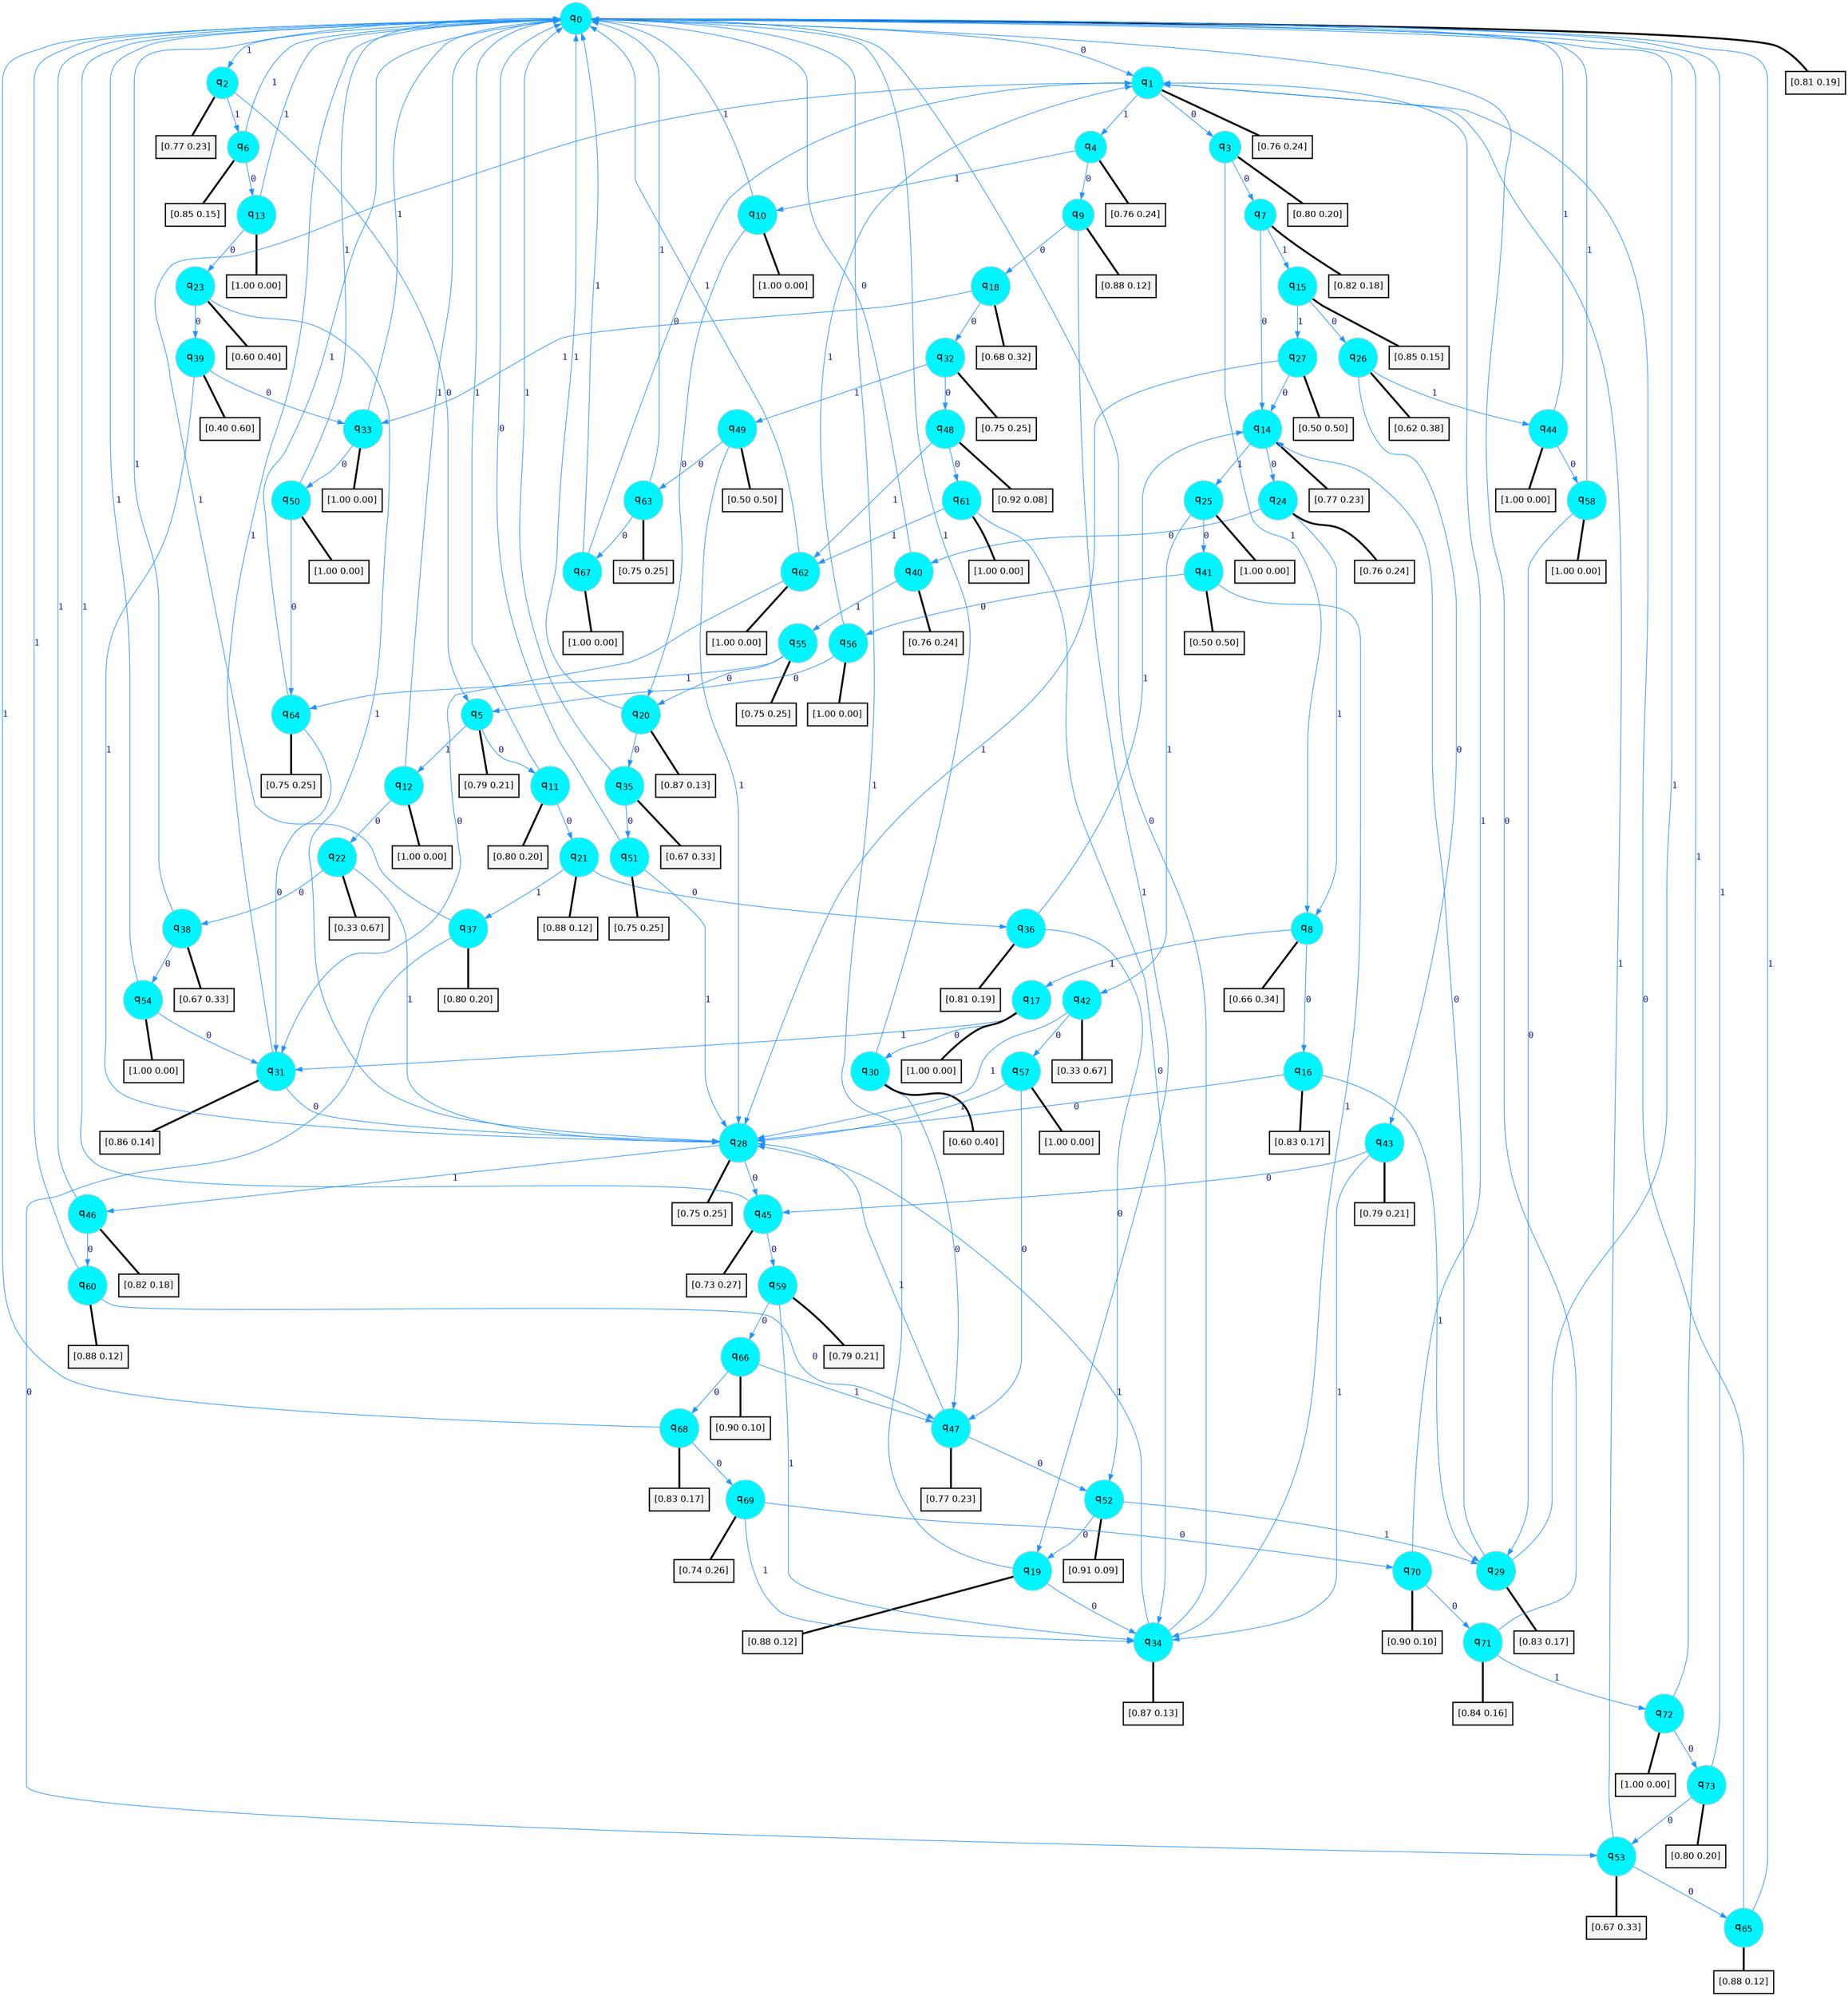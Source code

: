 digraph G {
graph [
bgcolor=transparent, dpi=300, rankdir=TD, size="40,25"];
node [
color=gray, fillcolor=turquoise1, fontcolor=black, fontname=Helvetica, fontsize=16, fontweight=bold, shape=circle, style=filled];
edge [
arrowsize=1, color=dodgerblue1, fontcolor=midnightblue, fontname=courier, fontweight=bold, penwidth=1, style=solid, weight=20];
0[label=<q<SUB>0</SUB>>];
1[label=<q<SUB>1</SUB>>];
2[label=<q<SUB>2</SUB>>];
3[label=<q<SUB>3</SUB>>];
4[label=<q<SUB>4</SUB>>];
5[label=<q<SUB>5</SUB>>];
6[label=<q<SUB>6</SUB>>];
7[label=<q<SUB>7</SUB>>];
8[label=<q<SUB>8</SUB>>];
9[label=<q<SUB>9</SUB>>];
10[label=<q<SUB>10</SUB>>];
11[label=<q<SUB>11</SUB>>];
12[label=<q<SUB>12</SUB>>];
13[label=<q<SUB>13</SUB>>];
14[label=<q<SUB>14</SUB>>];
15[label=<q<SUB>15</SUB>>];
16[label=<q<SUB>16</SUB>>];
17[label=<q<SUB>17</SUB>>];
18[label=<q<SUB>18</SUB>>];
19[label=<q<SUB>19</SUB>>];
20[label=<q<SUB>20</SUB>>];
21[label=<q<SUB>21</SUB>>];
22[label=<q<SUB>22</SUB>>];
23[label=<q<SUB>23</SUB>>];
24[label=<q<SUB>24</SUB>>];
25[label=<q<SUB>25</SUB>>];
26[label=<q<SUB>26</SUB>>];
27[label=<q<SUB>27</SUB>>];
28[label=<q<SUB>28</SUB>>];
29[label=<q<SUB>29</SUB>>];
30[label=<q<SUB>30</SUB>>];
31[label=<q<SUB>31</SUB>>];
32[label=<q<SUB>32</SUB>>];
33[label=<q<SUB>33</SUB>>];
34[label=<q<SUB>34</SUB>>];
35[label=<q<SUB>35</SUB>>];
36[label=<q<SUB>36</SUB>>];
37[label=<q<SUB>37</SUB>>];
38[label=<q<SUB>38</SUB>>];
39[label=<q<SUB>39</SUB>>];
40[label=<q<SUB>40</SUB>>];
41[label=<q<SUB>41</SUB>>];
42[label=<q<SUB>42</SUB>>];
43[label=<q<SUB>43</SUB>>];
44[label=<q<SUB>44</SUB>>];
45[label=<q<SUB>45</SUB>>];
46[label=<q<SUB>46</SUB>>];
47[label=<q<SUB>47</SUB>>];
48[label=<q<SUB>48</SUB>>];
49[label=<q<SUB>49</SUB>>];
50[label=<q<SUB>50</SUB>>];
51[label=<q<SUB>51</SUB>>];
52[label=<q<SUB>52</SUB>>];
53[label=<q<SUB>53</SUB>>];
54[label=<q<SUB>54</SUB>>];
55[label=<q<SUB>55</SUB>>];
56[label=<q<SUB>56</SUB>>];
57[label=<q<SUB>57</SUB>>];
58[label=<q<SUB>58</SUB>>];
59[label=<q<SUB>59</SUB>>];
60[label=<q<SUB>60</SUB>>];
61[label=<q<SUB>61</SUB>>];
62[label=<q<SUB>62</SUB>>];
63[label=<q<SUB>63</SUB>>];
64[label=<q<SUB>64</SUB>>];
65[label=<q<SUB>65</SUB>>];
66[label=<q<SUB>66</SUB>>];
67[label=<q<SUB>67</SUB>>];
68[label=<q<SUB>68</SUB>>];
69[label=<q<SUB>69</SUB>>];
70[label=<q<SUB>70</SUB>>];
71[label=<q<SUB>71</SUB>>];
72[label=<q<SUB>72</SUB>>];
73[label=<q<SUB>73</SUB>>];
74[label="[0.81 0.19]", shape=box,fontcolor=black, fontname=Helvetica, fontsize=14, penwidth=2, fillcolor=whitesmoke,color=black];
75[label="[0.76 0.24]", shape=box,fontcolor=black, fontname=Helvetica, fontsize=14, penwidth=2, fillcolor=whitesmoke,color=black];
76[label="[0.77 0.23]", shape=box,fontcolor=black, fontname=Helvetica, fontsize=14, penwidth=2, fillcolor=whitesmoke,color=black];
77[label="[0.80 0.20]", shape=box,fontcolor=black, fontname=Helvetica, fontsize=14, penwidth=2, fillcolor=whitesmoke,color=black];
78[label="[0.76 0.24]", shape=box,fontcolor=black, fontname=Helvetica, fontsize=14, penwidth=2, fillcolor=whitesmoke,color=black];
79[label="[0.79 0.21]", shape=box,fontcolor=black, fontname=Helvetica, fontsize=14, penwidth=2, fillcolor=whitesmoke,color=black];
80[label="[0.85 0.15]", shape=box,fontcolor=black, fontname=Helvetica, fontsize=14, penwidth=2, fillcolor=whitesmoke,color=black];
81[label="[0.82 0.18]", shape=box,fontcolor=black, fontname=Helvetica, fontsize=14, penwidth=2, fillcolor=whitesmoke,color=black];
82[label="[0.66 0.34]", shape=box,fontcolor=black, fontname=Helvetica, fontsize=14, penwidth=2, fillcolor=whitesmoke,color=black];
83[label="[0.88 0.12]", shape=box,fontcolor=black, fontname=Helvetica, fontsize=14, penwidth=2, fillcolor=whitesmoke,color=black];
84[label="[1.00 0.00]", shape=box,fontcolor=black, fontname=Helvetica, fontsize=14, penwidth=2, fillcolor=whitesmoke,color=black];
85[label="[0.80 0.20]", shape=box,fontcolor=black, fontname=Helvetica, fontsize=14, penwidth=2, fillcolor=whitesmoke,color=black];
86[label="[1.00 0.00]", shape=box,fontcolor=black, fontname=Helvetica, fontsize=14, penwidth=2, fillcolor=whitesmoke,color=black];
87[label="[1.00 0.00]", shape=box,fontcolor=black, fontname=Helvetica, fontsize=14, penwidth=2, fillcolor=whitesmoke,color=black];
88[label="[0.77 0.23]", shape=box,fontcolor=black, fontname=Helvetica, fontsize=14, penwidth=2, fillcolor=whitesmoke,color=black];
89[label="[0.85 0.15]", shape=box,fontcolor=black, fontname=Helvetica, fontsize=14, penwidth=2, fillcolor=whitesmoke,color=black];
90[label="[0.83 0.17]", shape=box,fontcolor=black, fontname=Helvetica, fontsize=14, penwidth=2, fillcolor=whitesmoke,color=black];
91[label="[1.00 0.00]", shape=box,fontcolor=black, fontname=Helvetica, fontsize=14, penwidth=2, fillcolor=whitesmoke,color=black];
92[label="[0.68 0.32]", shape=box,fontcolor=black, fontname=Helvetica, fontsize=14, penwidth=2, fillcolor=whitesmoke,color=black];
93[label="[0.88 0.12]", shape=box,fontcolor=black, fontname=Helvetica, fontsize=14, penwidth=2, fillcolor=whitesmoke,color=black];
94[label="[0.87 0.13]", shape=box,fontcolor=black, fontname=Helvetica, fontsize=14, penwidth=2, fillcolor=whitesmoke,color=black];
95[label="[0.88 0.12]", shape=box,fontcolor=black, fontname=Helvetica, fontsize=14, penwidth=2, fillcolor=whitesmoke,color=black];
96[label="[0.33 0.67]", shape=box,fontcolor=black, fontname=Helvetica, fontsize=14, penwidth=2, fillcolor=whitesmoke,color=black];
97[label="[0.60 0.40]", shape=box,fontcolor=black, fontname=Helvetica, fontsize=14, penwidth=2, fillcolor=whitesmoke,color=black];
98[label="[0.76 0.24]", shape=box,fontcolor=black, fontname=Helvetica, fontsize=14, penwidth=2, fillcolor=whitesmoke,color=black];
99[label="[1.00 0.00]", shape=box,fontcolor=black, fontname=Helvetica, fontsize=14, penwidth=2, fillcolor=whitesmoke,color=black];
100[label="[0.62 0.38]", shape=box,fontcolor=black, fontname=Helvetica, fontsize=14, penwidth=2, fillcolor=whitesmoke,color=black];
101[label="[0.50 0.50]", shape=box,fontcolor=black, fontname=Helvetica, fontsize=14, penwidth=2, fillcolor=whitesmoke,color=black];
102[label="[0.75 0.25]", shape=box,fontcolor=black, fontname=Helvetica, fontsize=14, penwidth=2, fillcolor=whitesmoke,color=black];
103[label="[0.83 0.17]", shape=box,fontcolor=black, fontname=Helvetica, fontsize=14, penwidth=2, fillcolor=whitesmoke,color=black];
104[label="[0.60 0.40]", shape=box,fontcolor=black, fontname=Helvetica, fontsize=14, penwidth=2, fillcolor=whitesmoke,color=black];
105[label="[0.86 0.14]", shape=box,fontcolor=black, fontname=Helvetica, fontsize=14, penwidth=2, fillcolor=whitesmoke,color=black];
106[label="[0.75 0.25]", shape=box,fontcolor=black, fontname=Helvetica, fontsize=14, penwidth=2, fillcolor=whitesmoke,color=black];
107[label="[1.00 0.00]", shape=box,fontcolor=black, fontname=Helvetica, fontsize=14, penwidth=2, fillcolor=whitesmoke,color=black];
108[label="[0.87 0.13]", shape=box,fontcolor=black, fontname=Helvetica, fontsize=14, penwidth=2, fillcolor=whitesmoke,color=black];
109[label="[0.67 0.33]", shape=box,fontcolor=black, fontname=Helvetica, fontsize=14, penwidth=2, fillcolor=whitesmoke,color=black];
110[label="[0.81 0.19]", shape=box,fontcolor=black, fontname=Helvetica, fontsize=14, penwidth=2, fillcolor=whitesmoke,color=black];
111[label="[0.80 0.20]", shape=box,fontcolor=black, fontname=Helvetica, fontsize=14, penwidth=2, fillcolor=whitesmoke,color=black];
112[label="[0.67 0.33]", shape=box,fontcolor=black, fontname=Helvetica, fontsize=14, penwidth=2, fillcolor=whitesmoke,color=black];
113[label="[0.40 0.60]", shape=box,fontcolor=black, fontname=Helvetica, fontsize=14, penwidth=2, fillcolor=whitesmoke,color=black];
114[label="[0.76 0.24]", shape=box,fontcolor=black, fontname=Helvetica, fontsize=14, penwidth=2, fillcolor=whitesmoke,color=black];
115[label="[0.50 0.50]", shape=box,fontcolor=black, fontname=Helvetica, fontsize=14, penwidth=2, fillcolor=whitesmoke,color=black];
116[label="[0.33 0.67]", shape=box,fontcolor=black, fontname=Helvetica, fontsize=14, penwidth=2, fillcolor=whitesmoke,color=black];
117[label="[0.79 0.21]", shape=box,fontcolor=black, fontname=Helvetica, fontsize=14, penwidth=2, fillcolor=whitesmoke,color=black];
118[label="[1.00 0.00]", shape=box,fontcolor=black, fontname=Helvetica, fontsize=14, penwidth=2, fillcolor=whitesmoke,color=black];
119[label="[0.73 0.27]", shape=box,fontcolor=black, fontname=Helvetica, fontsize=14, penwidth=2, fillcolor=whitesmoke,color=black];
120[label="[0.82 0.18]", shape=box,fontcolor=black, fontname=Helvetica, fontsize=14, penwidth=2, fillcolor=whitesmoke,color=black];
121[label="[0.77 0.23]", shape=box,fontcolor=black, fontname=Helvetica, fontsize=14, penwidth=2, fillcolor=whitesmoke,color=black];
122[label="[0.92 0.08]", shape=box,fontcolor=black, fontname=Helvetica, fontsize=14, penwidth=2, fillcolor=whitesmoke,color=black];
123[label="[0.50 0.50]", shape=box,fontcolor=black, fontname=Helvetica, fontsize=14, penwidth=2, fillcolor=whitesmoke,color=black];
124[label="[1.00 0.00]", shape=box,fontcolor=black, fontname=Helvetica, fontsize=14, penwidth=2, fillcolor=whitesmoke,color=black];
125[label="[0.75 0.25]", shape=box,fontcolor=black, fontname=Helvetica, fontsize=14, penwidth=2, fillcolor=whitesmoke,color=black];
126[label="[0.91 0.09]", shape=box,fontcolor=black, fontname=Helvetica, fontsize=14, penwidth=2, fillcolor=whitesmoke,color=black];
127[label="[0.67 0.33]", shape=box,fontcolor=black, fontname=Helvetica, fontsize=14, penwidth=2, fillcolor=whitesmoke,color=black];
128[label="[1.00 0.00]", shape=box,fontcolor=black, fontname=Helvetica, fontsize=14, penwidth=2, fillcolor=whitesmoke,color=black];
129[label="[0.75 0.25]", shape=box,fontcolor=black, fontname=Helvetica, fontsize=14, penwidth=2, fillcolor=whitesmoke,color=black];
130[label="[1.00 0.00]", shape=box,fontcolor=black, fontname=Helvetica, fontsize=14, penwidth=2, fillcolor=whitesmoke,color=black];
131[label="[1.00 0.00]", shape=box,fontcolor=black, fontname=Helvetica, fontsize=14, penwidth=2, fillcolor=whitesmoke,color=black];
132[label="[1.00 0.00]", shape=box,fontcolor=black, fontname=Helvetica, fontsize=14, penwidth=2, fillcolor=whitesmoke,color=black];
133[label="[0.79 0.21]", shape=box,fontcolor=black, fontname=Helvetica, fontsize=14, penwidth=2, fillcolor=whitesmoke,color=black];
134[label="[0.88 0.12]", shape=box,fontcolor=black, fontname=Helvetica, fontsize=14, penwidth=2, fillcolor=whitesmoke,color=black];
135[label="[1.00 0.00]", shape=box,fontcolor=black, fontname=Helvetica, fontsize=14, penwidth=2, fillcolor=whitesmoke,color=black];
136[label="[1.00 0.00]", shape=box,fontcolor=black, fontname=Helvetica, fontsize=14, penwidth=2, fillcolor=whitesmoke,color=black];
137[label="[0.75 0.25]", shape=box,fontcolor=black, fontname=Helvetica, fontsize=14, penwidth=2, fillcolor=whitesmoke,color=black];
138[label="[0.75 0.25]", shape=box,fontcolor=black, fontname=Helvetica, fontsize=14, penwidth=2, fillcolor=whitesmoke,color=black];
139[label="[0.88 0.12]", shape=box,fontcolor=black, fontname=Helvetica, fontsize=14, penwidth=2, fillcolor=whitesmoke,color=black];
140[label="[0.90 0.10]", shape=box,fontcolor=black, fontname=Helvetica, fontsize=14, penwidth=2, fillcolor=whitesmoke,color=black];
141[label="[1.00 0.00]", shape=box,fontcolor=black, fontname=Helvetica, fontsize=14, penwidth=2, fillcolor=whitesmoke,color=black];
142[label="[0.83 0.17]", shape=box,fontcolor=black, fontname=Helvetica, fontsize=14, penwidth=2, fillcolor=whitesmoke,color=black];
143[label="[0.74 0.26]", shape=box,fontcolor=black, fontname=Helvetica, fontsize=14, penwidth=2, fillcolor=whitesmoke,color=black];
144[label="[0.90 0.10]", shape=box,fontcolor=black, fontname=Helvetica, fontsize=14, penwidth=2, fillcolor=whitesmoke,color=black];
145[label="[0.84 0.16]", shape=box,fontcolor=black, fontname=Helvetica, fontsize=14, penwidth=2, fillcolor=whitesmoke,color=black];
146[label="[1.00 0.00]", shape=box,fontcolor=black, fontname=Helvetica, fontsize=14, penwidth=2, fillcolor=whitesmoke,color=black];
147[label="[0.80 0.20]", shape=box,fontcolor=black, fontname=Helvetica, fontsize=14, penwidth=2, fillcolor=whitesmoke,color=black];
0->1 [label=0];
0->2 [label=1];
0->74 [arrowhead=none, penwidth=3,color=black];
1->3 [label=0];
1->4 [label=1];
1->75 [arrowhead=none, penwidth=3,color=black];
2->5 [label=0];
2->6 [label=1];
2->76 [arrowhead=none, penwidth=3,color=black];
3->7 [label=0];
3->8 [label=1];
3->77 [arrowhead=none, penwidth=3,color=black];
4->9 [label=0];
4->10 [label=1];
4->78 [arrowhead=none, penwidth=3,color=black];
5->11 [label=0];
5->12 [label=1];
5->79 [arrowhead=none, penwidth=3,color=black];
6->13 [label=0];
6->0 [label=1];
6->80 [arrowhead=none, penwidth=3,color=black];
7->14 [label=0];
7->15 [label=1];
7->81 [arrowhead=none, penwidth=3,color=black];
8->16 [label=0];
8->17 [label=1];
8->82 [arrowhead=none, penwidth=3,color=black];
9->18 [label=0];
9->19 [label=1];
9->83 [arrowhead=none, penwidth=3,color=black];
10->20 [label=0];
10->0 [label=1];
10->84 [arrowhead=none, penwidth=3,color=black];
11->21 [label=0];
11->0 [label=1];
11->85 [arrowhead=none, penwidth=3,color=black];
12->22 [label=0];
12->0 [label=1];
12->86 [arrowhead=none, penwidth=3,color=black];
13->23 [label=0];
13->0 [label=1];
13->87 [arrowhead=none, penwidth=3,color=black];
14->24 [label=0];
14->25 [label=1];
14->88 [arrowhead=none, penwidth=3,color=black];
15->26 [label=0];
15->27 [label=1];
15->89 [arrowhead=none, penwidth=3,color=black];
16->28 [label=0];
16->29 [label=1];
16->90 [arrowhead=none, penwidth=3,color=black];
17->30 [label=0];
17->31 [label=1];
17->91 [arrowhead=none, penwidth=3,color=black];
18->32 [label=0];
18->33 [label=1];
18->92 [arrowhead=none, penwidth=3,color=black];
19->34 [label=0];
19->0 [label=1];
19->93 [arrowhead=none, penwidth=3,color=black];
20->35 [label=0];
20->0 [label=1];
20->94 [arrowhead=none, penwidth=3,color=black];
21->36 [label=0];
21->37 [label=1];
21->95 [arrowhead=none, penwidth=3,color=black];
22->38 [label=0];
22->28 [label=1];
22->96 [arrowhead=none, penwidth=3,color=black];
23->39 [label=0];
23->28 [label=1];
23->97 [arrowhead=none, penwidth=3,color=black];
24->40 [label=0];
24->8 [label=1];
24->98 [arrowhead=none, penwidth=3,color=black];
25->41 [label=0];
25->42 [label=1];
25->99 [arrowhead=none, penwidth=3,color=black];
26->43 [label=0];
26->44 [label=1];
26->100 [arrowhead=none, penwidth=3,color=black];
27->14 [label=0];
27->28 [label=1];
27->101 [arrowhead=none, penwidth=3,color=black];
28->45 [label=0];
28->46 [label=1];
28->102 [arrowhead=none, penwidth=3,color=black];
29->14 [label=0];
29->0 [label=1];
29->103 [arrowhead=none, penwidth=3,color=black];
30->47 [label=0];
30->0 [label=1];
30->104 [arrowhead=none, penwidth=3,color=black];
31->28 [label=0];
31->0 [label=1];
31->105 [arrowhead=none, penwidth=3,color=black];
32->48 [label=0];
32->49 [label=1];
32->106 [arrowhead=none, penwidth=3,color=black];
33->50 [label=0];
33->0 [label=1];
33->107 [arrowhead=none, penwidth=3,color=black];
34->0 [label=0];
34->28 [label=1];
34->108 [arrowhead=none, penwidth=3,color=black];
35->51 [label=0];
35->0 [label=1];
35->109 [arrowhead=none, penwidth=3,color=black];
36->52 [label=0];
36->14 [label=1];
36->110 [arrowhead=none, penwidth=3,color=black];
37->53 [label=0];
37->1 [label=1];
37->111 [arrowhead=none, penwidth=3,color=black];
38->54 [label=0];
38->0 [label=1];
38->112 [arrowhead=none, penwidth=3,color=black];
39->33 [label=0];
39->28 [label=1];
39->113 [arrowhead=none, penwidth=3,color=black];
40->0 [label=0];
40->55 [label=1];
40->114 [arrowhead=none, penwidth=3,color=black];
41->56 [label=0];
41->34 [label=1];
41->115 [arrowhead=none, penwidth=3,color=black];
42->57 [label=0];
42->28 [label=1];
42->116 [arrowhead=none, penwidth=3,color=black];
43->45 [label=0];
43->34 [label=1];
43->117 [arrowhead=none, penwidth=3,color=black];
44->58 [label=0];
44->0 [label=1];
44->118 [arrowhead=none, penwidth=3,color=black];
45->59 [label=0];
45->0 [label=1];
45->119 [arrowhead=none, penwidth=3,color=black];
46->60 [label=0];
46->0 [label=1];
46->120 [arrowhead=none, penwidth=3,color=black];
47->52 [label=0];
47->28 [label=1];
47->121 [arrowhead=none, penwidth=3,color=black];
48->61 [label=0];
48->62 [label=1];
48->122 [arrowhead=none, penwidth=3,color=black];
49->63 [label=0];
49->28 [label=1];
49->123 [arrowhead=none, penwidth=3,color=black];
50->64 [label=0];
50->0 [label=1];
50->124 [arrowhead=none, penwidth=3,color=black];
51->0 [label=0];
51->28 [label=1];
51->125 [arrowhead=none, penwidth=3,color=black];
52->19 [label=0];
52->29 [label=1];
52->126 [arrowhead=none, penwidth=3,color=black];
53->65 [label=0];
53->1 [label=1];
53->127 [arrowhead=none, penwidth=3,color=black];
54->31 [label=0];
54->0 [label=1];
54->128 [arrowhead=none, penwidth=3,color=black];
55->20 [label=0];
55->64 [label=1];
55->129 [arrowhead=none, penwidth=3,color=black];
56->5 [label=0];
56->1 [label=1];
56->130 [arrowhead=none, penwidth=3,color=black];
57->47 [label=0];
57->28 [label=1];
57->131 [arrowhead=none, penwidth=3,color=black];
58->29 [label=0];
58->0 [label=1];
58->132 [arrowhead=none, penwidth=3,color=black];
59->66 [label=0];
59->34 [label=1];
59->133 [arrowhead=none, penwidth=3,color=black];
60->47 [label=0];
60->0 [label=1];
60->134 [arrowhead=none, penwidth=3,color=black];
61->34 [label=0];
61->62 [label=1];
61->135 [arrowhead=none, penwidth=3,color=black];
62->31 [label=0];
62->0 [label=1];
62->136 [arrowhead=none, penwidth=3,color=black];
63->67 [label=0];
63->0 [label=1];
63->137 [arrowhead=none, penwidth=3,color=black];
64->31 [label=0];
64->0 [label=1];
64->138 [arrowhead=none, penwidth=3,color=black];
65->1 [label=0];
65->0 [label=1];
65->139 [arrowhead=none, penwidth=3,color=black];
66->68 [label=0];
66->47 [label=1];
66->140 [arrowhead=none, penwidth=3,color=black];
67->1 [label=0];
67->0 [label=1];
67->141 [arrowhead=none, penwidth=3,color=black];
68->69 [label=0];
68->0 [label=1];
68->142 [arrowhead=none, penwidth=3,color=black];
69->70 [label=0];
69->34 [label=1];
69->143 [arrowhead=none, penwidth=3,color=black];
70->71 [label=0];
70->1 [label=1];
70->144 [arrowhead=none, penwidth=3,color=black];
71->0 [label=0];
71->72 [label=1];
71->145 [arrowhead=none, penwidth=3,color=black];
72->73 [label=0];
72->0 [label=1];
72->146 [arrowhead=none, penwidth=3,color=black];
73->53 [label=0];
73->0 [label=1];
73->147 [arrowhead=none, penwidth=3,color=black];
}
